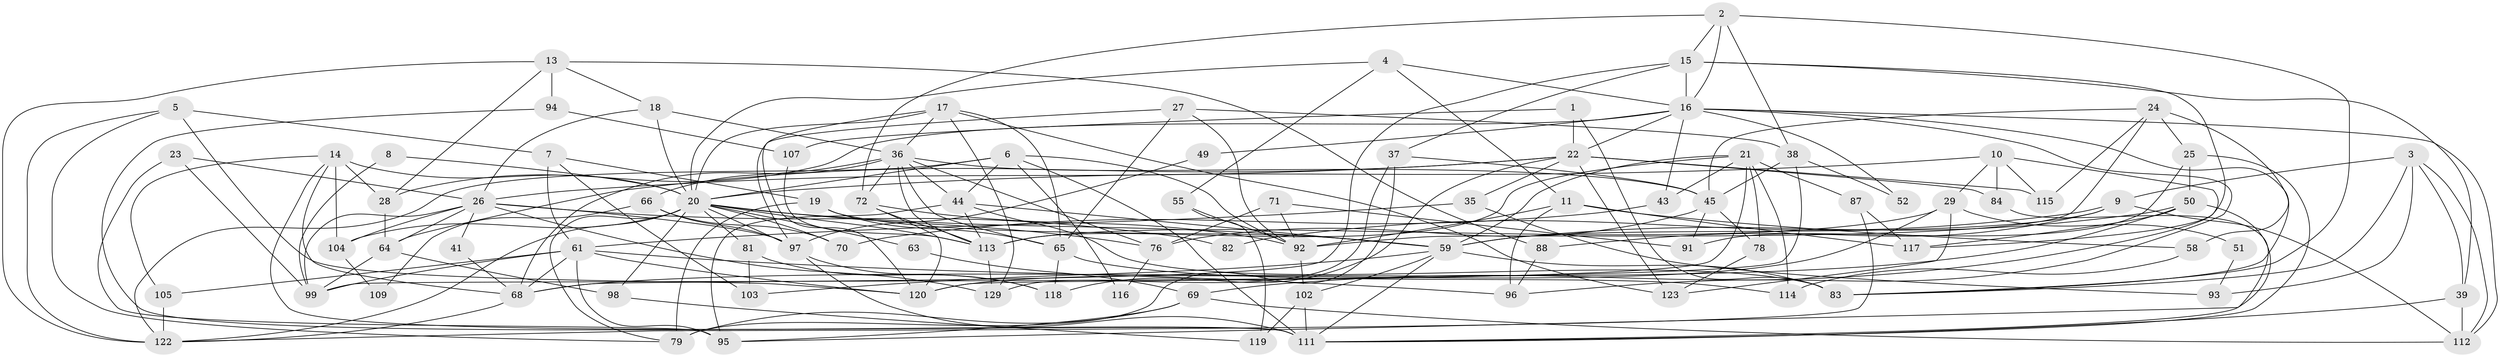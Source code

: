 // original degree distribution, {3: 0.29770992366412213, 5: 0.183206106870229, 2: 0.10687022900763359, 4: 0.2900763358778626, 6: 0.05343511450381679, 7: 0.05343511450381679, 8: 0.015267175572519083}
// Generated by graph-tools (version 1.1) at 2025/18/03/04/25 18:18:45]
// undirected, 91 vertices, 217 edges
graph export_dot {
graph [start="1"]
  node [color=gray90,style=filled];
  1;
  2;
  3 [super="+12"];
  4 [super="+47"];
  5;
  6 [super="+42"];
  7;
  8;
  9 [super="+33"];
  10 [super="+56"];
  11;
  13;
  14 [super="+62"];
  15;
  16 [super="+67+34"];
  17 [super="+32"];
  18 [super="+73"];
  19;
  20 [super="+48+30+60"];
  21 [super="+53"];
  22 [super="+57"];
  23;
  24 [super="+54+40"];
  25;
  26 [super="+31+74"];
  27;
  28;
  29;
  35;
  36 [super="+90+125"];
  37 [super="+130"];
  38;
  39;
  41;
  43;
  44 [super="+128"];
  45 [super="+46"];
  49;
  50;
  51;
  52;
  55;
  58;
  59 [super="+100+89+85"];
  61 [super="+110+80"];
  63;
  64 [super="+101"];
  65 [super="+77"];
  66;
  68 [super="+75"];
  69;
  70;
  71;
  72 [super="+86"];
  76;
  78;
  79;
  81;
  82;
  83;
  84;
  87;
  88;
  91;
  92 [super="+108"];
  93;
  94;
  95;
  96;
  97 [super="+124"];
  98;
  99 [super="+126"];
  102;
  103;
  104;
  105;
  107;
  109;
  111 [super="+121"];
  112;
  113;
  114;
  115;
  116;
  117;
  118;
  119;
  120;
  122;
  123;
  129;
  1 -- 83;
  1 -- 22;
  1 -- 107;
  2 -- 15;
  2 -- 38;
  2 -- 16;
  2 -- 83;
  2 -- 72;
  3 -- 83 [weight=2];
  3 -- 112;
  3 -- 39;
  3 -- 93;
  3 -- 9;
  4 -- 11;
  4 -- 55;
  4 -- 20;
  4 -- 16;
  5 -- 79;
  5 -- 122;
  5 -- 7;
  5 -- 120;
  6 -- 20 [weight=2];
  6 -- 44;
  6 -- 122;
  6 -- 116;
  6 -- 111;
  6 -- 92;
  7 -- 103;
  7 -- 19;
  7 -- 61;
  8 -- 20;
  8 -- 99;
  9 -- 88;
  9 -- 82;
  9 -- 59;
  9 -- 112;
  10 -- 69;
  10 -- 29;
  10 -- 84;
  10 -- 115;
  10 -- 20;
  11 -- 117;
  11 -- 96;
  11 -- 58;
  11 -- 92;
  13 -- 122;
  13 -- 18;
  13 -- 28;
  13 -- 88;
  13 -- 94;
  14 -- 68;
  14 -- 104;
  14 -- 105;
  14 -- 28;
  14 -- 20;
  14 -- 111;
  15 -- 39;
  15 -- 37;
  15 -- 117;
  15 -- 68;
  15 -- 16;
  16 -- 43;
  16 -- 83;
  16 -- 52;
  16 -- 112;
  16 -- 22;
  16 -- 96;
  16 -- 49;
  16 -- 28;
  17 -- 120;
  17 -- 36;
  17 -- 20;
  17 -- 65;
  17 -- 129;
  17 -- 123;
  18 -- 20 [weight=2];
  18 -- 26;
  18 -- 36 [weight=2];
  19 -- 65;
  19 -- 79;
  19 -- 59;
  20 -- 81;
  20 -- 97;
  20 -- 98;
  20 -- 122;
  20 -- 76;
  20 -- 70;
  20 -- 79;
  20 -- 113;
  20 -- 104;
  20 -- 63;
  20 -- 59;
  21 -- 113;
  21 -- 43;
  21 -- 78;
  21 -- 114;
  21 -- 59;
  21 -- 120;
  21 -- 87;
  22 -- 123;
  22 -- 118;
  22 -- 115;
  22 -- 35;
  22 -- 84;
  22 -- 64;
  22 -- 26;
  23 -- 99;
  23 -- 95;
  23 -- 26;
  24 -- 115;
  24 -- 92;
  24 -- 45;
  24 -- 25;
  24 -- 58;
  25 -- 91;
  25 -- 50;
  25 -- 111;
  26 -- 104;
  26 -- 129;
  26 -- 64;
  26 -- 82;
  26 -- 97;
  26 -- 41;
  26 -- 99;
  27 -- 65;
  27 -- 38;
  27 -- 97;
  27 -- 92;
  28 -- 64;
  29 -- 123;
  29 -- 51;
  29 -- 113;
  29 -- 120;
  35 -- 93;
  35 -- 61;
  36 -- 44;
  36 -- 113;
  36 -- 65;
  36 -- 66;
  36 -- 68;
  36 -- 72;
  36 -- 76;
  36 -- 45;
  37 -- 129;
  37 -- 45;
  37 -- 79;
  38 -- 45;
  38 -- 52;
  38 -- 99;
  39 -- 112;
  39 -- 111;
  41 -- 68;
  43 -- 70;
  44 -- 83;
  44 -- 113;
  44 -- 95;
  44 -- 59;
  45 -- 76;
  45 -- 91;
  45 -- 78;
  49 -- 97;
  50 -- 68;
  50 -- 117;
  50 -- 95;
  50 -- 59;
  51 -- 93;
  55 -- 92;
  55 -- 119;
  58 -- 114;
  59 -- 111;
  59 -- 103;
  59 -- 83;
  59 -- 102;
  61 -- 68;
  61 -- 96;
  61 -- 99;
  61 -- 95;
  61 -- 120;
  61 -- 105;
  63 -- 69;
  64 -- 98;
  64 -- 99;
  65 -- 118;
  65 -- 114;
  66 -- 97;
  66 -- 70;
  66 -- 109;
  68 -- 122;
  69 -- 112;
  69 -- 95;
  69 -- 79;
  71 -- 76;
  71 -- 91;
  71 -- 92;
  72 -- 113;
  72 -- 120;
  72 -- 92;
  76 -- 116;
  78 -- 123;
  81 -- 118;
  81 -- 103;
  84 -- 111;
  87 -- 122;
  87 -- 117;
  88 -- 96;
  92 -- 102;
  94 -- 107;
  94 -- 111;
  97 -- 118;
  97 -- 111;
  98 -- 119;
  102 -- 119;
  102 -- 111;
  104 -- 109;
  105 -- 122;
  107 -- 113;
  113 -- 129;
}
